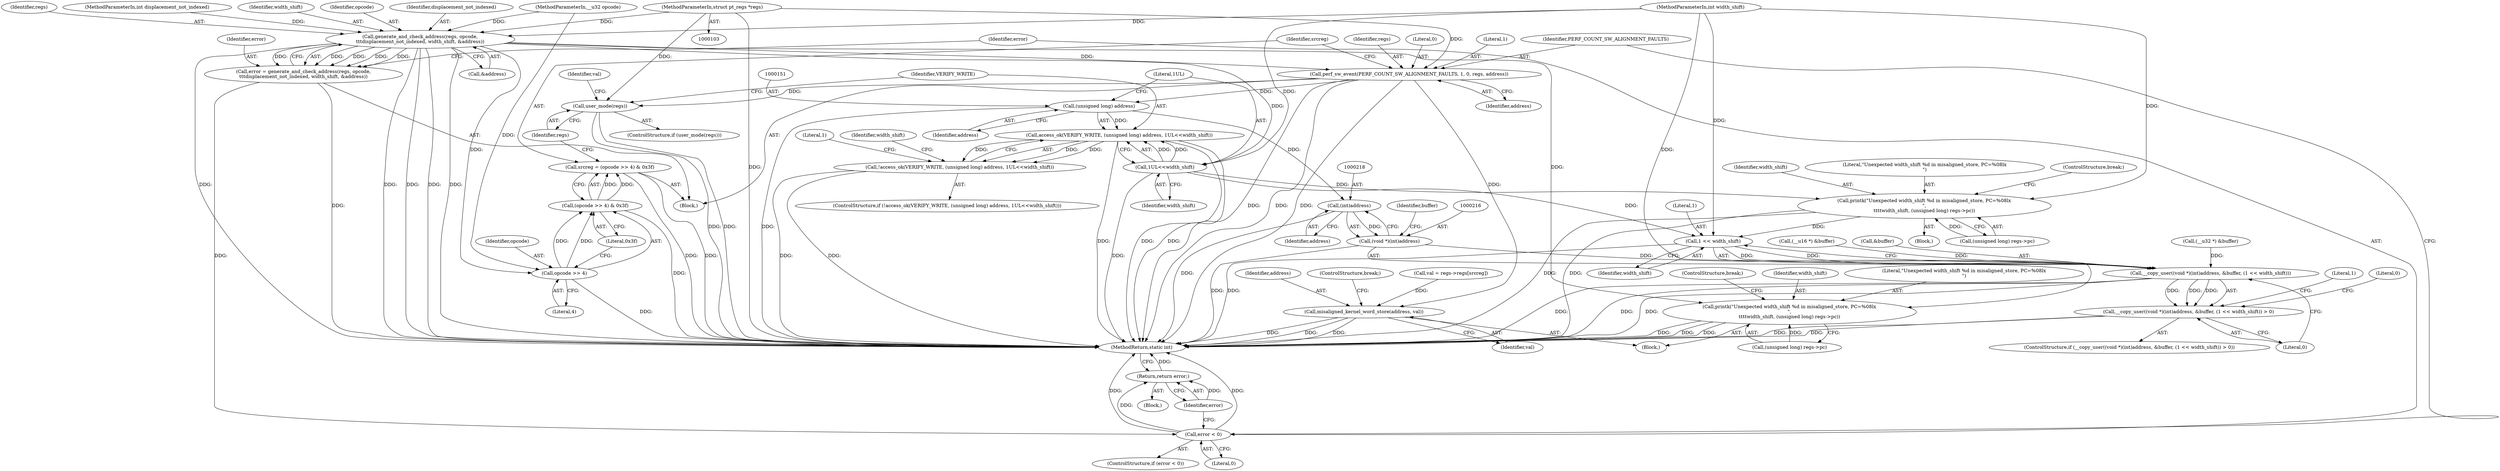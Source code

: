 digraph "0_linux_a8b0ca17b80e92faab46ee7179ba9e99ccb61233_27@pointer" {
"1000104" [label="(MethodParameterIn,struct pt_regs *regs)"];
"1000114" [label="(Call,generate_and_check_address(regs, opcode,\n\t\t\tdisplacement_not_indexed, width_shift, &address))"];
"1000112" [label="(Call,error = generate_and_check_address(regs, opcode,\n\t\t\tdisplacement_not_indexed, width_shift, &address))"];
"1000122" [label="(Call,error < 0)"];
"1000126" [label="(Return,return error;)"];
"1000128" [label="(Call,perf_sw_event(PERF_COUNT_SW_ALIGNMENT_FAULTS, 1, 0, regs, address))"];
"1000142" [label="(Call,user_mode(regs))"];
"1000150" [label="(Call,(unsigned long) address)"];
"1000148" [label="(Call,access_ok(VERIFY_WRITE, (unsigned long) address, 1UL<<width_shift))"];
"1000147" [label="(Call,!access_ok(VERIFY_WRITE, (unsigned long) address, 1UL<<width_shift))"];
"1000217" [label="(Call,(int)address)"];
"1000215" [label="(Call,(void *)(int)address)"];
"1000214" [label="(Call,__copy_user((void *)(int)address, &buffer, (1 << width_shift)))"];
"1000213" [label="(Call,__copy_user((void *)(int)address, &buffer, (1 << width_shift)) > 0)"];
"1000244" [label="(Call,misaligned_kernel_word_store(address, val))"];
"1000137" [label="(Call,opcode >> 4)"];
"1000136" [label="(Call,(opcode >> 4) & 0x3f)"];
"1000134" [label="(Call,srcreg = (opcode >> 4) & 0x3f)"];
"1000153" [label="(Call,1UL<<width_shift)"];
"1000203" [label="(Call,printk(\"Unexpected width_shift %d in misaligned_store, PC=%08lx\n\",\n\t\t\t\twidth_shift, (unsigned long) regs->pc))"];
"1000222" [label="(Call,1 << width_shift)"];
"1000253" [label="(Call,printk(\"Unexpected width_shift %d in misaligned_store, PC=%08lx\n\",\n\t\t\t\twidth_shift, (unsigned long) regs->pc))"];
"1000125" [label="(Block,)"];
"1000219" [label="(Identifier,address)"];
"1000143" [label="(Identifier,regs)"];
"1000115" [label="(Identifier,regs)"];
"1000261" [label="(ControlStructure,break;)"];
"1000222" [label="(Call,1 << width_shift)"];
"1000166" [label="(Call,(__u16 *) &buffer)"];
"1000123" [label="(Identifier,error)"];
"1000135" [label="(Identifier,srcreg)"];
"1000214" [label="(Call,__copy_user((void *)(int)address, &buffer, (1 << width_shift)))"];
"1000220" [label="(Call,&buffer)"];
"1000155" [label="(Identifier,width_shift)"];
"1000203" [label="(Call,printk(\"Unexpected width_shift %d in misaligned_store, PC=%08lx\n\",\n\t\t\t\twidth_shift, (unsigned long) regs->pc))"];
"1000140" [label="(Literal,0x3f)"];
"1000146" [label="(ControlStructure,if (!access_ok(VERIFY_WRITE, (unsigned long) address, 1UL<<width_shift)))"];
"1000114" [label="(Call,generate_and_check_address(regs, opcode,\n\t\t\tdisplacement_not_indexed, width_shift, &address))"];
"1000127" [label="(Identifier,error)"];
"1000113" [label="(Identifier,error)"];
"1000106" [label="(MethodParameterIn,int displacement_not_indexed)"];
"1000129" [label="(Identifier,PERF_COUNT_SW_ALIGNMENT_FAULTS)"];
"1000104" [label="(MethodParameterIn,struct pt_regs *regs)"];
"1000152" [label="(Identifier,address)"];
"1000119" [label="(Call,&address)"];
"1000224" [label="(Identifier,width_shift)"];
"1000212" [label="(ControlStructure,if (__copy_user((void *)(int)address, &buffer, (1 << width_shift)) > 0))"];
"1000121" [label="(ControlStructure,if (error < 0))"];
"1000215" [label="(Call,(void *)(int)address)"];
"1000137" [label="(Call,opcode >> 4)"];
"1000159" [label="(Literal,1)"];
"1000245" [label="(Identifier,address)"];
"1000162" [label="(Block,)"];
"1000244" [label="(Call,misaligned_kernel_word_store(address, val))"];
"1000225" [label="(Literal,0)"];
"1000253" [label="(Call,printk(\"Unexpected width_shift %d in misaligned_store, PC=%08lx\n\",\n\t\t\t\twidth_shift, (unsigned long) regs->pc))"];
"1000242" [label="(Block,)"];
"1000107" [label="(MethodParameterIn,int width_shift)"];
"1000229" [label="(Literal,1)"];
"1000130" [label="(Literal,1)"];
"1000217" [label="(Call,(int)address)"];
"1000205" [label="(Identifier,width_shift)"];
"1000132" [label="(Identifier,regs)"];
"1000105" [label="(MethodParameterIn,__u32 opcode)"];
"1000131" [label="(Literal,0)"];
"1000150" [label="(Call,(unsigned long) address)"];
"1000134" [label="(Call,srcreg = (opcode >> 4) & 0x3f)"];
"1000204" [label="(Literal,\"Unexpected width_shift %d in misaligned_store, PC=%08lx\n\")"];
"1000206" [label="(Call,(unsigned long) regs->pc)"];
"1000141" [label="(ControlStructure,if (user_mode(regs)))"];
"1000247" [label="(ControlStructure,break;)"];
"1000255" [label="(Identifier,width_shift)"];
"1000148" [label="(Call,access_ok(VERIFY_WRITE, (unsigned long) address, 1UL<<width_shift))"];
"1000246" [label="(Identifier,val)"];
"1000124" [label="(Literal,0)"];
"1000223" [label="(Literal,1)"];
"1000233" [label="(Call,val = regs->regs[srcreg])"];
"1000139" [label="(Literal,4)"];
"1000118" [label="(Identifier,width_shift)"];
"1000211" [label="(ControlStructure,break;)"];
"1000112" [label="(Call,error = generate_and_check_address(regs, opcode,\n\t\t\tdisplacement_not_indexed, width_shift, &address))"];
"1000161" [label="(Identifier,width_shift)"];
"1000263" [label="(Literal,0)"];
"1000136" [label="(Call,(opcode >> 4) & 0x3f)"];
"1000108" [label="(Block,)"];
"1000116" [label="(Identifier,opcode)"];
"1000128" [label="(Call,perf_sw_event(PERF_COUNT_SW_ALIGNMENT_FAULTS, 1, 0, regs, address))"];
"1000133" [label="(Identifier,address)"];
"1000221" [label="(Identifier,buffer)"];
"1000126" [label="(Return,return error;)"];
"1000142" [label="(Call,user_mode(regs))"];
"1000153" [label="(Call,1UL<<width_shift)"];
"1000117" [label="(Identifier,displacement_not_indexed)"];
"1000254" [label="(Literal,\"Unexpected width_shift %d in misaligned_store, PC=%08lx\n\")"];
"1000234" [label="(Identifier,val)"];
"1000213" [label="(Call,__copy_user((void *)(int)address, &buffer, (1 << width_shift)) > 0)"];
"1000181" [label="(Call,(__u32 *) &buffer)"];
"1000264" [label="(MethodReturn,static int)"];
"1000154" [label="(Literal,1UL)"];
"1000138" [label="(Identifier,opcode)"];
"1000122" [label="(Call,error < 0)"];
"1000149" [label="(Identifier,VERIFY_WRITE)"];
"1000256" [label="(Call,(unsigned long) regs->pc)"];
"1000147" [label="(Call,!access_ok(VERIFY_WRITE, (unsigned long) address, 1UL<<width_shift))"];
"1000104" -> "1000103"  [label="AST: "];
"1000104" -> "1000264"  [label="DDG: "];
"1000104" -> "1000114"  [label="DDG: "];
"1000104" -> "1000128"  [label="DDG: "];
"1000104" -> "1000142"  [label="DDG: "];
"1000114" -> "1000112"  [label="AST: "];
"1000114" -> "1000119"  [label="CFG: "];
"1000115" -> "1000114"  [label="AST: "];
"1000116" -> "1000114"  [label="AST: "];
"1000117" -> "1000114"  [label="AST: "];
"1000118" -> "1000114"  [label="AST: "];
"1000119" -> "1000114"  [label="AST: "];
"1000112" -> "1000114"  [label="CFG: "];
"1000114" -> "1000264"  [label="DDG: "];
"1000114" -> "1000264"  [label="DDG: "];
"1000114" -> "1000264"  [label="DDG: "];
"1000114" -> "1000264"  [label="DDG: "];
"1000114" -> "1000264"  [label="DDG: "];
"1000114" -> "1000112"  [label="DDG: "];
"1000114" -> "1000112"  [label="DDG: "];
"1000114" -> "1000112"  [label="DDG: "];
"1000114" -> "1000112"  [label="DDG: "];
"1000114" -> "1000112"  [label="DDG: "];
"1000105" -> "1000114"  [label="DDG: "];
"1000106" -> "1000114"  [label="DDG: "];
"1000107" -> "1000114"  [label="DDG: "];
"1000114" -> "1000128"  [label="DDG: "];
"1000114" -> "1000137"  [label="DDG: "];
"1000114" -> "1000153"  [label="DDG: "];
"1000114" -> "1000253"  [label="DDG: "];
"1000112" -> "1000108"  [label="AST: "];
"1000113" -> "1000112"  [label="AST: "];
"1000123" -> "1000112"  [label="CFG: "];
"1000112" -> "1000264"  [label="DDG: "];
"1000112" -> "1000122"  [label="DDG: "];
"1000122" -> "1000121"  [label="AST: "];
"1000122" -> "1000124"  [label="CFG: "];
"1000123" -> "1000122"  [label="AST: "];
"1000124" -> "1000122"  [label="AST: "];
"1000127" -> "1000122"  [label="CFG: "];
"1000129" -> "1000122"  [label="CFG: "];
"1000122" -> "1000264"  [label="DDG: "];
"1000122" -> "1000264"  [label="DDG: "];
"1000122" -> "1000126"  [label="DDG: "];
"1000126" -> "1000125"  [label="AST: "];
"1000126" -> "1000127"  [label="CFG: "];
"1000127" -> "1000126"  [label="AST: "];
"1000264" -> "1000126"  [label="CFG: "];
"1000126" -> "1000264"  [label="DDG: "];
"1000127" -> "1000126"  [label="DDG: "];
"1000128" -> "1000108"  [label="AST: "];
"1000128" -> "1000133"  [label="CFG: "];
"1000129" -> "1000128"  [label="AST: "];
"1000130" -> "1000128"  [label="AST: "];
"1000131" -> "1000128"  [label="AST: "];
"1000132" -> "1000128"  [label="AST: "];
"1000133" -> "1000128"  [label="AST: "];
"1000135" -> "1000128"  [label="CFG: "];
"1000128" -> "1000264"  [label="DDG: "];
"1000128" -> "1000264"  [label="DDG: "];
"1000128" -> "1000264"  [label="DDG: "];
"1000128" -> "1000142"  [label="DDG: "];
"1000128" -> "1000150"  [label="DDG: "];
"1000128" -> "1000244"  [label="DDG: "];
"1000142" -> "1000141"  [label="AST: "];
"1000142" -> "1000143"  [label="CFG: "];
"1000143" -> "1000142"  [label="AST: "];
"1000149" -> "1000142"  [label="CFG: "];
"1000234" -> "1000142"  [label="CFG: "];
"1000142" -> "1000264"  [label="DDG: "];
"1000142" -> "1000264"  [label="DDG: "];
"1000150" -> "1000148"  [label="AST: "];
"1000150" -> "1000152"  [label="CFG: "];
"1000151" -> "1000150"  [label="AST: "];
"1000152" -> "1000150"  [label="AST: "];
"1000154" -> "1000150"  [label="CFG: "];
"1000150" -> "1000264"  [label="DDG: "];
"1000150" -> "1000148"  [label="DDG: "];
"1000150" -> "1000217"  [label="DDG: "];
"1000148" -> "1000147"  [label="AST: "];
"1000148" -> "1000153"  [label="CFG: "];
"1000149" -> "1000148"  [label="AST: "];
"1000153" -> "1000148"  [label="AST: "];
"1000147" -> "1000148"  [label="CFG: "];
"1000148" -> "1000264"  [label="DDG: "];
"1000148" -> "1000264"  [label="DDG: "];
"1000148" -> "1000264"  [label="DDG: "];
"1000148" -> "1000147"  [label="DDG: "];
"1000148" -> "1000147"  [label="DDG: "];
"1000148" -> "1000147"  [label="DDG: "];
"1000153" -> "1000148"  [label="DDG: "];
"1000153" -> "1000148"  [label="DDG: "];
"1000147" -> "1000146"  [label="AST: "];
"1000159" -> "1000147"  [label="CFG: "];
"1000161" -> "1000147"  [label="CFG: "];
"1000147" -> "1000264"  [label="DDG: "];
"1000147" -> "1000264"  [label="DDG: "];
"1000217" -> "1000215"  [label="AST: "];
"1000217" -> "1000219"  [label="CFG: "];
"1000218" -> "1000217"  [label="AST: "];
"1000219" -> "1000217"  [label="AST: "];
"1000215" -> "1000217"  [label="CFG: "];
"1000217" -> "1000264"  [label="DDG: "];
"1000217" -> "1000215"  [label="DDG: "];
"1000215" -> "1000214"  [label="AST: "];
"1000216" -> "1000215"  [label="AST: "];
"1000221" -> "1000215"  [label="CFG: "];
"1000215" -> "1000264"  [label="DDG: "];
"1000215" -> "1000214"  [label="DDG: "];
"1000214" -> "1000213"  [label="AST: "];
"1000214" -> "1000222"  [label="CFG: "];
"1000220" -> "1000214"  [label="AST: "];
"1000222" -> "1000214"  [label="AST: "];
"1000225" -> "1000214"  [label="CFG: "];
"1000214" -> "1000264"  [label="DDG: "];
"1000214" -> "1000264"  [label="DDG: "];
"1000214" -> "1000264"  [label="DDG: "];
"1000214" -> "1000213"  [label="DDG: "];
"1000214" -> "1000213"  [label="DDG: "];
"1000214" -> "1000213"  [label="DDG: "];
"1000166" -> "1000214"  [label="DDG: "];
"1000181" -> "1000214"  [label="DDG: "];
"1000222" -> "1000214"  [label="DDG: "];
"1000222" -> "1000214"  [label="DDG: "];
"1000213" -> "1000212"  [label="AST: "];
"1000213" -> "1000225"  [label="CFG: "];
"1000225" -> "1000213"  [label="AST: "];
"1000229" -> "1000213"  [label="CFG: "];
"1000263" -> "1000213"  [label="CFG: "];
"1000213" -> "1000264"  [label="DDG: "];
"1000213" -> "1000264"  [label="DDG: "];
"1000244" -> "1000242"  [label="AST: "];
"1000244" -> "1000246"  [label="CFG: "];
"1000245" -> "1000244"  [label="AST: "];
"1000246" -> "1000244"  [label="AST: "];
"1000247" -> "1000244"  [label="CFG: "];
"1000244" -> "1000264"  [label="DDG: "];
"1000244" -> "1000264"  [label="DDG: "];
"1000244" -> "1000264"  [label="DDG: "];
"1000233" -> "1000244"  [label="DDG: "];
"1000137" -> "1000136"  [label="AST: "];
"1000137" -> "1000139"  [label="CFG: "];
"1000138" -> "1000137"  [label="AST: "];
"1000139" -> "1000137"  [label="AST: "];
"1000140" -> "1000137"  [label="CFG: "];
"1000137" -> "1000264"  [label="DDG: "];
"1000137" -> "1000136"  [label="DDG: "];
"1000137" -> "1000136"  [label="DDG: "];
"1000105" -> "1000137"  [label="DDG: "];
"1000136" -> "1000134"  [label="AST: "];
"1000136" -> "1000140"  [label="CFG: "];
"1000140" -> "1000136"  [label="AST: "];
"1000134" -> "1000136"  [label="CFG: "];
"1000136" -> "1000264"  [label="DDG: "];
"1000136" -> "1000134"  [label="DDG: "];
"1000136" -> "1000134"  [label="DDG: "];
"1000134" -> "1000108"  [label="AST: "];
"1000135" -> "1000134"  [label="AST: "];
"1000143" -> "1000134"  [label="CFG: "];
"1000134" -> "1000264"  [label="DDG: "];
"1000134" -> "1000264"  [label="DDG: "];
"1000153" -> "1000155"  [label="CFG: "];
"1000154" -> "1000153"  [label="AST: "];
"1000155" -> "1000153"  [label="AST: "];
"1000153" -> "1000264"  [label="DDG: "];
"1000107" -> "1000153"  [label="DDG: "];
"1000153" -> "1000203"  [label="DDG: "];
"1000153" -> "1000222"  [label="DDG: "];
"1000203" -> "1000162"  [label="AST: "];
"1000203" -> "1000206"  [label="CFG: "];
"1000204" -> "1000203"  [label="AST: "];
"1000205" -> "1000203"  [label="AST: "];
"1000206" -> "1000203"  [label="AST: "];
"1000211" -> "1000203"  [label="CFG: "];
"1000203" -> "1000264"  [label="DDG: "];
"1000203" -> "1000264"  [label="DDG: "];
"1000107" -> "1000203"  [label="DDG: "];
"1000206" -> "1000203"  [label="DDG: "];
"1000203" -> "1000222"  [label="DDG: "];
"1000222" -> "1000224"  [label="CFG: "];
"1000223" -> "1000222"  [label="AST: "];
"1000224" -> "1000222"  [label="AST: "];
"1000222" -> "1000264"  [label="DDG: "];
"1000107" -> "1000222"  [label="DDG: "];
"1000253" -> "1000242"  [label="AST: "];
"1000253" -> "1000256"  [label="CFG: "];
"1000254" -> "1000253"  [label="AST: "];
"1000255" -> "1000253"  [label="AST: "];
"1000256" -> "1000253"  [label="AST: "];
"1000261" -> "1000253"  [label="CFG: "];
"1000253" -> "1000264"  [label="DDG: "];
"1000253" -> "1000264"  [label="DDG: "];
"1000253" -> "1000264"  [label="DDG: "];
"1000107" -> "1000253"  [label="DDG: "];
"1000256" -> "1000253"  [label="DDG: "];
}
